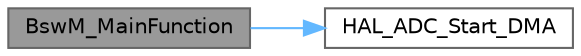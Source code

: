 digraph "BswM_MainFunction"
{
 // LATEX_PDF_SIZE
  bgcolor="transparent";
  edge [fontname=Helvetica,fontsize=10,labelfontname=Helvetica,labelfontsize=10];
  node [fontname=Helvetica,fontsize=10,shape=box,height=0.2,width=0.4];
  rankdir="LR";
  Node1 [id="Node000001",label="BswM_MainFunction",height=0.2,width=0.4,color="gray40", fillcolor="grey60", style="filled", fontcolor="black",tooltip=" "];
  Node1 -> Node2 [id="edge1_Node000001_Node000002",color="steelblue1",style="solid",tooltip=" "];
  Node2 [id="Node000002",label="HAL_ADC_Start_DMA",height=0.2,width=0.4,color="grey40", fillcolor="white", style="filled",URL="$group___a_d_c___exported___functions___group2.html#ga7c3ef5532dddebe7fd76bb8f589d11fd",tooltip=" "];
}
